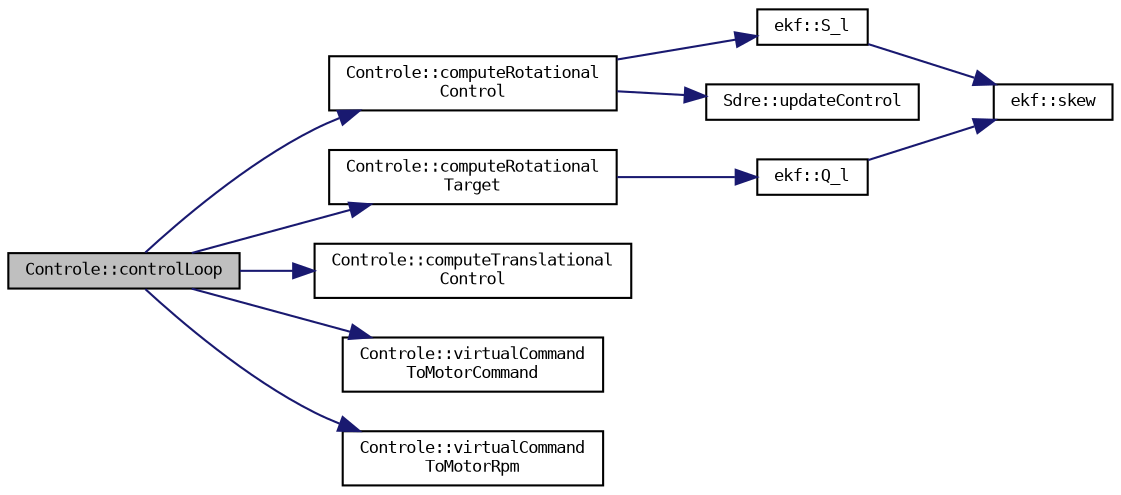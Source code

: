 digraph "Controle::controlLoop"
{
 // LATEX_PDF_SIZE
  bgcolor="transparent";
  edge [fontname="DejaVuSansMono",fontsize="8",labelfontname="DejaVuSansMono",labelfontsize="8"];
  node [fontname="DejaVuSansMono",fontsize="8",shape=record];
  rankdir="LR";
  Node1 [label="Controle::controlLoop",height=0.2,width=0.4,color="black", fillcolor="grey75", style="filled", fontcolor="black",tooltip=" "];
  Node1 -> Node2 [color="midnightblue",fontsize="8",style="solid",fontname="DejaVuSansMono"];
  Node2 [label="Controle::computeRotational\lControl",height=0.2,width=0.4,color="black",URL="$classControle.html#abcf05dcff157e963fd65c09d45261a8f",tooltip=" "];
  Node2 -> Node3 [color="midnightblue",fontsize="8",style="solid",fontname="DejaVuSansMono"];
  Node3 [label="ekf::S_l",height=0.2,width=0.4,color="black",URL="$namespaceekf.html#a8177897fe9b962d8e0927a913fc36242",tooltip="Calcula a Matriz Lefth-Quaternion a partir do quaternion q."];
  Node3 -> Node4 [color="midnightblue",fontsize="8",style="solid",fontname="DejaVuSansMono"];
  Node4 [label="ekf::skew",height=0.2,width=0.4,color="black",URL="$namespaceekf.html#af3f0a631343e55ec8b42f3fbea182461",tooltip="Matrix antissimetrica."];
  Node2 -> Node5 [color="midnightblue",fontsize="8",style="solid",fontname="DejaVuSansMono"];
  Node5 [label="Sdre::updateControl",height=0.2,width=0.4,color="black",URL="$classSdre.html#af2f380ec3d018b60686e304ca7026846",tooltip=" "];
  Node1 -> Node6 [color="midnightblue",fontsize="8",style="solid",fontname="DejaVuSansMono"];
  Node6 [label="Controle::computeRotational\lTarget",height=0.2,width=0.4,color="black",URL="$classControle.html#a8ac9e933ce30f9c88ed421d4c0afcf99",tooltip=" "];
  Node6 -> Node7 [color="midnightblue",fontsize="8",style="solid",fontname="DejaVuSansMono"];
  Node7 [label="ekf::Q_l",height=0.2,width=0.4,color="black",URL="$namespaceekf.html#a34993a331b6837e5274d556e4f0a1bea",tooltip=" "];
  Node7 -> Node4 [color="midnightblue",fontsize="8",style="solid",fontname="DejaVuSansMono"];
  Node1 -> Node8 [color="midnightblue",fontsize="8",style="solid",fontname="DejaVuSansMono"];
  Node8 [label="Controle::computeTranslational\lControl",height=0.2,width=0.4,color="black",URL="$classControle.html#add7378d03597a45ff09b2432d7739dfe",tooltip=" "];
  Node1 -> Node9 [color="midnightblue",fontsize="8",style="solid",fontname="DejaVuSansMono"];
  Node9 [label="Controle::virtualCommand\lToMotorCommand",height=0.2,width=0.4,color="black",URL="$classControle.html#a42aee0a4592b84bd793c8be0fde0095b",tooltip=" "];
  Node1 -> Node10 [color="midnightblue",fontsize="8",style="solid",fontname="DejaVuSansMono"];
  Node10 [label="Controle::virtualCommand\lToMotorRpm",height=0.2,width=0.4,color="black",URL="$classControle.html#a9b3718425d8602487eb9b14d6ee1c781",tooltip=" "];
}
